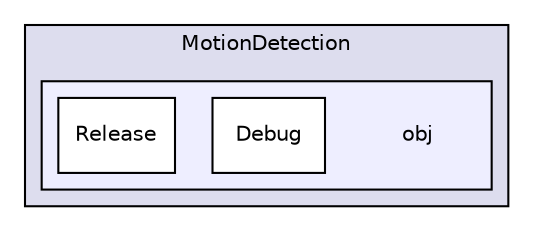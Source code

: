 digraph "C:/Users/tobia_000/Documents/Visual Studio 2013/Projects/Projektarbeit/MotionDetection/obj" {
  compound=true
  node [ fontsize="10", fontname="Helvetica"];
  edge [ labelfontsize="10", labelfontname="Helvetica"];
  subgraph clusterdir_b7530e34bdad7b0328585c63d7e92123 {
    graph [ bgcolor="#ddddee", pencolor="black", label="MotionDetection" fontname="Helvetica", fontsize="10", URL="dir_b7530e34bdad7b0328585c63d7e92123.html"]
  subgraph clusterdir_e4ad7f34a5aac9e3db0bbb52446c59e7 {
    graph [ bgcolor="#eeeeff", pencolor="black", label="" URL="dir_e4ad7f34a5aac9e3db0bbb52446c59e7.html"];
    dir_e4ad7f34a5aac9e3db0bbb52446c59e7 [shape=plaintext label="obj"];
    dir_85d851d6618b255045eb022d5a533211 [shape=box label="Debug" color="black" fillcolor="white" style="filled" URL="dir_85d851d6618b255045eb022d5a533211.html"];
    dir_3acb3237af18819cd4933d68d7f1c892 [shape=box label="Release" color="black" fillcolor="white" style="filled" URL="dir_3acb3237af18819cd4933d68d7f1c892.html"];
  }
  }
}
